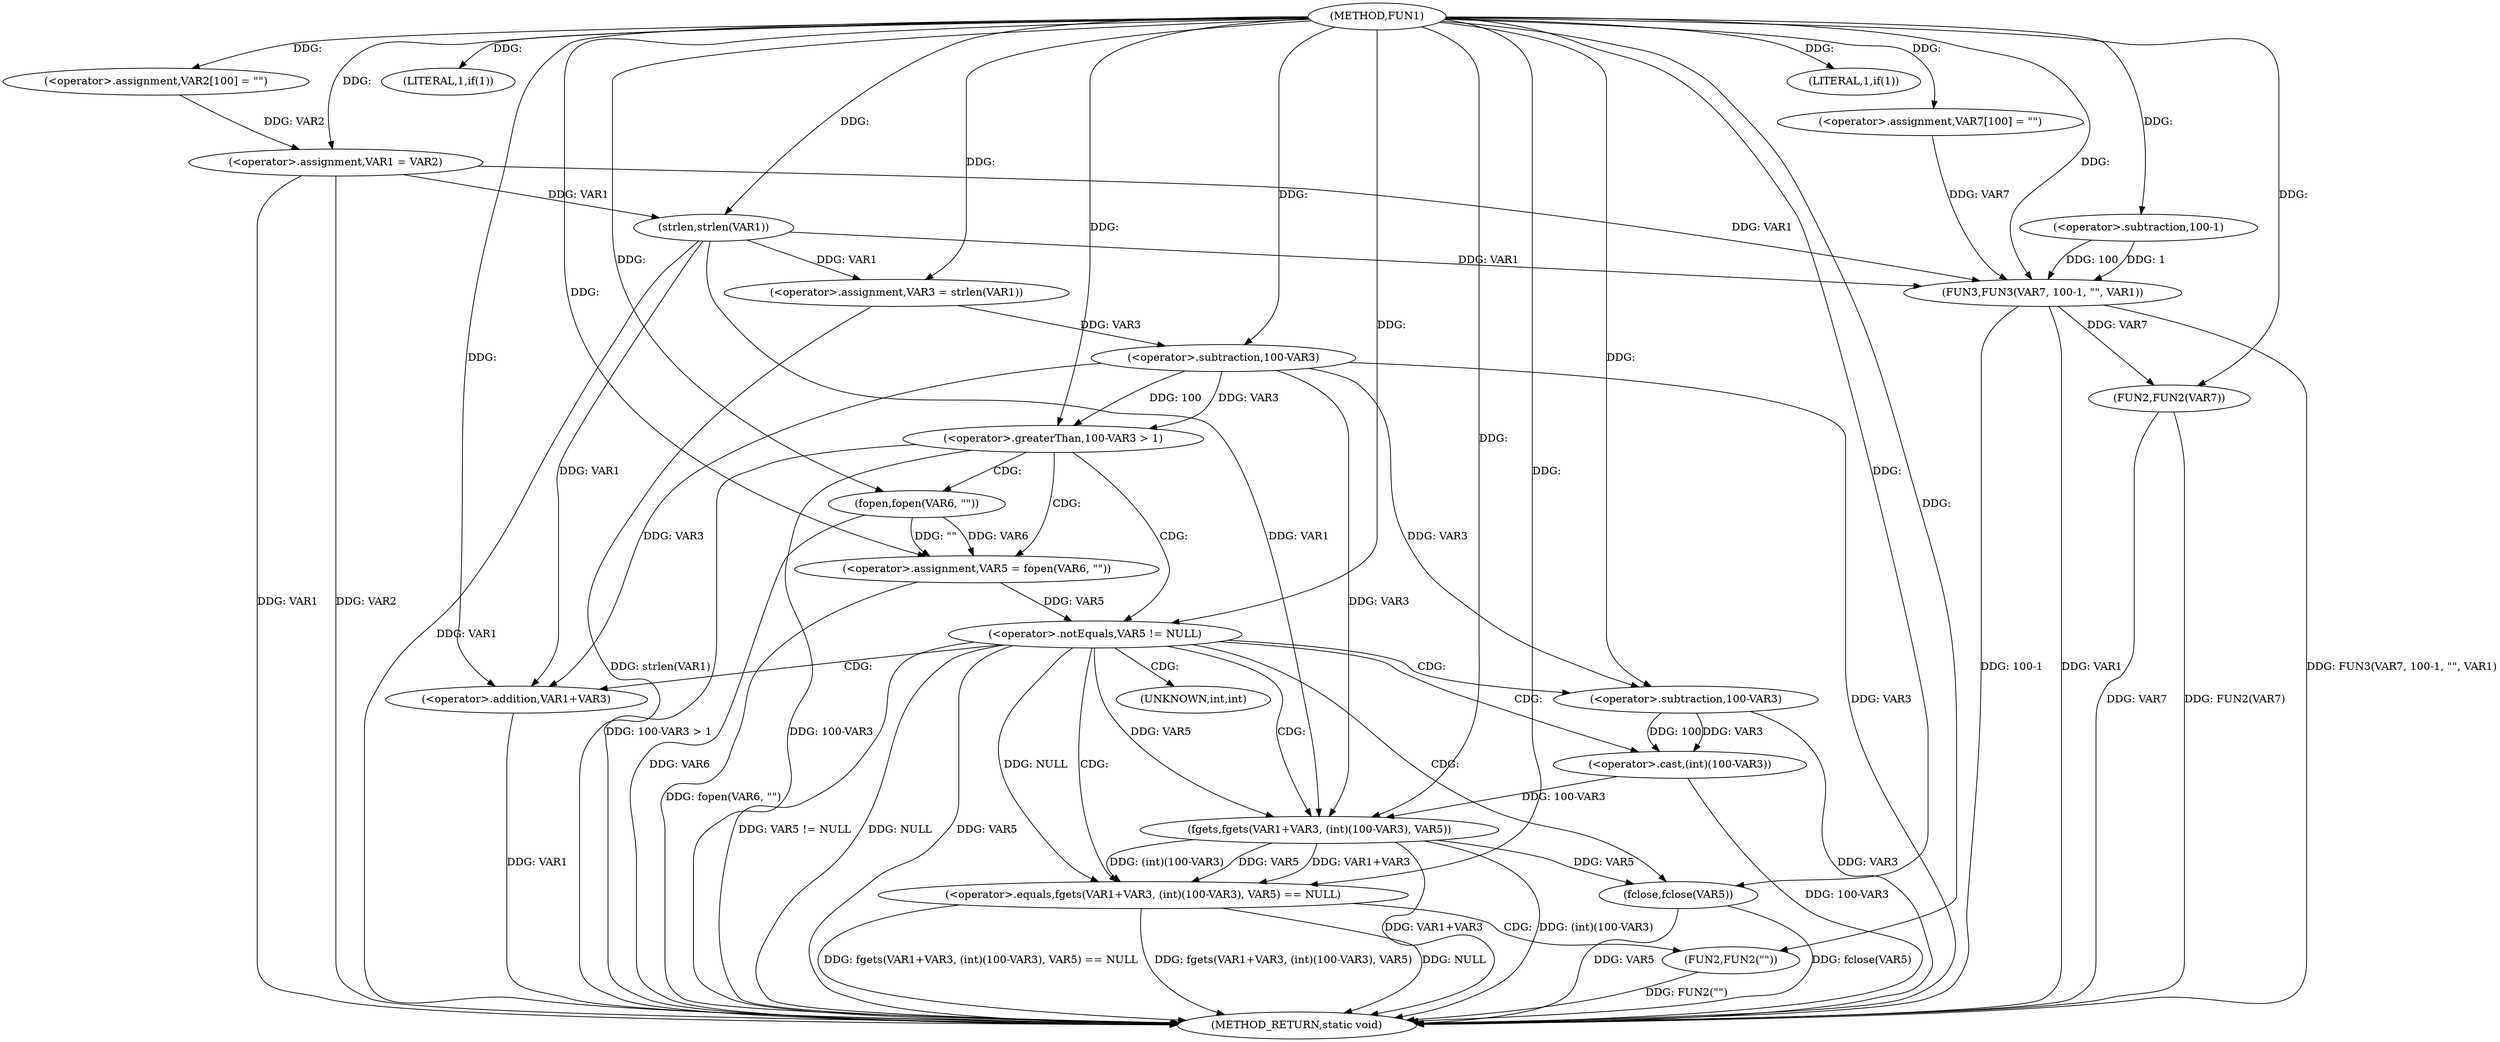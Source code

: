 digraph FUN1 {  
"1000100" [label = "(METHOD,FUN1)" ]
"1000172" [label = "(METHOD_RETURN,static void)" ]
"1000104" [label = "(<operator>.assignment,VAR2[100] = \"\")" ]
"1000107" [label = "(<operator>.assignment,VAR1 = VAR2)" ]
"1000111" [label = "(LITERAL,1,if(1))" ]
"1000115" [label = "(<operator>.assignment,VAR3 = strlen(VAR1))" ]
"1000117" [label = "(strlen,strlen(VAR1))" ]
"1000121" [label = "(<operator>.greaterThan,100-VAR3 > 1)" ]
"1000122" [label = "(<operator>.subtraction,100-VAR3)" ]
"1000127" [label = "(<operator>.assignment,VAR5 = fopen(VAR6, \"\"))" ]
"1000129" [label = "(fopen,fopen(VAR6, \"\"))" ]
"1000133" [label = "(<operator>.notEquals,VAR5 != NULL)" ]
"1000138" [label = "(<operator>.equals,fgets(VAR1+VAR3, (int)(100-VAR3), VAR5) == NULL)" ]
"1000139" [label = "(fgets,fgets(VAR1+VAR3, (int)(100-VAR3), VAR5))" ]
"1000140" [label = "(<operator>.addition,VAR1+VAR3)" ]
"1000143" [label = "(<operator>.cast,(int)(100-VAR3))" ]
"1000145" [label = "(<operator>.subtraction,100-VAR3)" ]
"1000151" [label = "(FUN2,FUN2(\"\"))" ]
"1000153" [label = "(fclose,fclose(VAR5))" ]
"1000156" [label = "(LITERAL,1,if(1))" ]
"1000160" [label = "(<operator>.assignment,VAR7[100] = \"\")" ]
"1000163" [label = "(FUN3,FUN3(VAR7, 100-1, \"\", VAR1))" ]
"1000165" [label = "(<operator>.subtraction,100-1)" ]
"1000170" [label = "(FUN2,FUN2(VAR7))" ]
"1000144" [label = "(UNKNOWN,int,int)" ]
  "1000115" -> "1000172"  [ label = "DDG: strlen(VAR1)"] 
  "1000129" -> "1000172"  [ label = "DDG: VAR6"] 
  "1000107" -> "1000172"  [ label = "DDG: VAR1"] 
  "1000163" -> "1000172"  [ label = "DDG: VAR1"] 
  "1000139" -> "1000172"  [ label = "DDG: VAR1+VAR3"] 
  "1000138" -> "1000172"  [ label = "DDG: NULL"] 
  "1000117" -> "1000172"  [ label = "DDG: VAR1"] 
  "1000133" -> "1000172"  [ label = "DDG: VAR5 != NULL"] 
  "1000153" -> "1000172"  [ label = "DDG: VAR5"] 
  "1000133" -> "1000172"  [ label = "DDG: NULL"] 
  "1000170" -> "1000172"  [ label = "DDG: FUN2(VAR7)"] 
  "1000138" -> "1000172"  [ label = "DDG: fgets(VAR1+VAR3, (int)(100-VAR3), VAR5) == NULL"] 
  "1000163" -> "1000172"  [ label = "DDG: FUN3(VAR7, 100-1, \"\", VAR1)"] 
  "1000145" -> "1000172"  [ label = "DDG: VAR3"] 
  "1000107" -> "1000172"  [ label = "DDG: VAR2"] 
  "1000151" -> "1000172"  [ label = "DDG: FUN2(\"\")"] 
  "1000140" -> "1000172"  [ label = "DDG: VAR1"] 
  "1000138" -> "1000172"  [ label = "DDG: fgets(VAR1+VAR3, (int)(100-VAR3), VAR5)"] 
  "1000127" -> "1000172"  [ label = "DDG: fopen(VAR6, \"\")"] 
  "1000133" -> "1000172"  [ label = "DDG: VAR5"] 
  "1000121" -> "1000172"  [ label = "DDG: 100-VAR3 > 1"] 
  "1000153" -> "1000172"  [ label = "DDG: fclose(VAR5)"] 
  "1000139" -> "1000172"  [ label = "DDG: (int)(100-VAR3)"] 
  "1000121" -> "1000172"  [ label = "DDG: 100-VAR3"] 
  "1000143" -> "1000172"  [ label = "DDG: 100-VAR3"] 
  "1000170" -> "1000172"  [ label = "DDG: VAR7"] 
  "1000122" -> "1000172"  [ label = "DDG: VAR3"] 
  "1000163" -> "1000172"  [ label = "DDG: 100-1"] 
  "1000100" -> "1000104"  [ label = "DDG: "] 
  "1000104" -> "1000107"  [ label = "DDG: VAR2"] 
  "1000100" -> "1000107"  [ label = "DDG: "] 
  "1000100" -> "1000111"  [ label = "DDG: "] 
  "1000117" -> "1000115"  [ label = "DDG: VAR1"] 
  "1000100" -> "1000115"  [ label = "DDG: "] 
  "1000107" -> "1000117"  [ label = "DDG: VAR1"] 
  "1000100" -> "1000117"  [ label = "DDG: "] 
  "1000122" -> "1000121"  [ label = "DDG: 100"] 
  "1000122" -> "1000121"  [ label = "DDG: VAR3"] 
  "1000100" -> "1000122"  [ label = "DDG: "] 
  "1000115" -> "1000122"  [ label = "DDG: VAR3"] 
  "1000100" -> "1000121"  [ label = "DDG: "] 
  "1000129" -> "1000127"  [ label = "DDG: VAR6"] 
  "1000129" -> "1000127"  [ label = "DDG: \"\""] 
  "1000100" -> "1000127"  [ label = "DDG: "] 
  "1000100" -> "1000129"  [ label = "DDG: "] 
  "1000127" -> "1000133"  [ label = "DDG: VAR5"] 
  "1000100" -> "1000133"  [ label = "DDG: "] 
  "1000139" -> "1000138"  [ label = "DDG: VAR1+VAR3"] 
  "1000139" -> "1000138"  [ label = "DDG: (int)(100-VAR3)"] 
  "1000139" -> "1000138"  [ label = "DDG: VAR5"] 
  "1000117" -> "1000139"  [ label = "DDG: VAR1"] 
  "1000100" -> "1000139"  [ label = "DDG: "] 
  "1000122" -> "1000139"  [ label = "DDG: VAR3"] 
  "1000117" -> "1000140"  [ label = "DDG: VAR1"] 
  "1000100" -> "1000140"  [ label = "DDG: "] 
  "1000122" -> "1000140"  [ label = "DDG: VAR3"] 
  "1000143" -> "1000139"  [ label = "DDG: 100-VAR3"] 
  "1000145" -> "1000143"  [ label = "DDG: 100"] 
  "1000145" -> "1000143"  [ label = "DDG: VAR3"] 
  "1000100" -> "1000145"  [ label = "DDG: "] 
  "1000122" -> "1000145"  [ label = "DDG: VAR3"] 
  "1000133" -> "1000139"  [ label = "DDG: VAR5"] 
  "1000133" -> "1000138"  [ label = "DDG: NULL"] 
  "1000100" -> "1000138"  [ label = "DDG: "] 
  "1000100" -> "1000151"  [ label = "DDG: "] 
  "1000139" -> "1000153"  [ label = "DDG: VAR5"] 
  "1000100" -> "1000153"  [ label = "DDG: "] 
  "1000100" -> "1000156"  [ label = "DDG: "] 
  "1000100" -> "1000160"  [ label = "DDG: "] 
  "1000160" -> "1000163"  [ label = "DDG: VAR7"] 
  "1000100" -> "1000163"  [ label = "DDG: "] 
  "1000165" -> "1000163"  [ label = "DDG: 100"] 
  "1000165" -> "1000163"  [ label = "DDG: 1"] 
  "1000100" -> "1000165"  [ label = "DDG: "] 
  "1000107" -> "1000163"  [ label = "DDG: VAR1"] 
  "1000117" -> "1000163"  [ label = "DDG: VAR1"] 
  "1000163" -> "1000170"  [ label = "DDG: VAR7"] 
  "1000100" -> "1000170"  [ label = "DDG: "] 
  "1000121" -> "1000127"  [ label = "CDG: "] 
  "1000121" -> "1000129"  [ label = "CDG: "] 
  "1000121" -> "1000133"  [ label = "CDG: "] 
  "1000133" -> "1000153"  [ label = "CDG: "] 
  "1000133" -> "1000143"  [ label = "CDG: "] 
  "1000133" -> "1000145"  [ label = "CDG: "] 
  "1000133" -> "1000139"  [ label = "CDG: "] 
  "1000133" -> "1000144"  [ label = "CDG: "] 
  "1000133" -> "1000140"  [ label = "CDG: "] 
  "1000133" -> "1000138"  [ label = "CDG: "] 
  "1000138" -> "1000151"  [ label = "CDG: "] 
}

